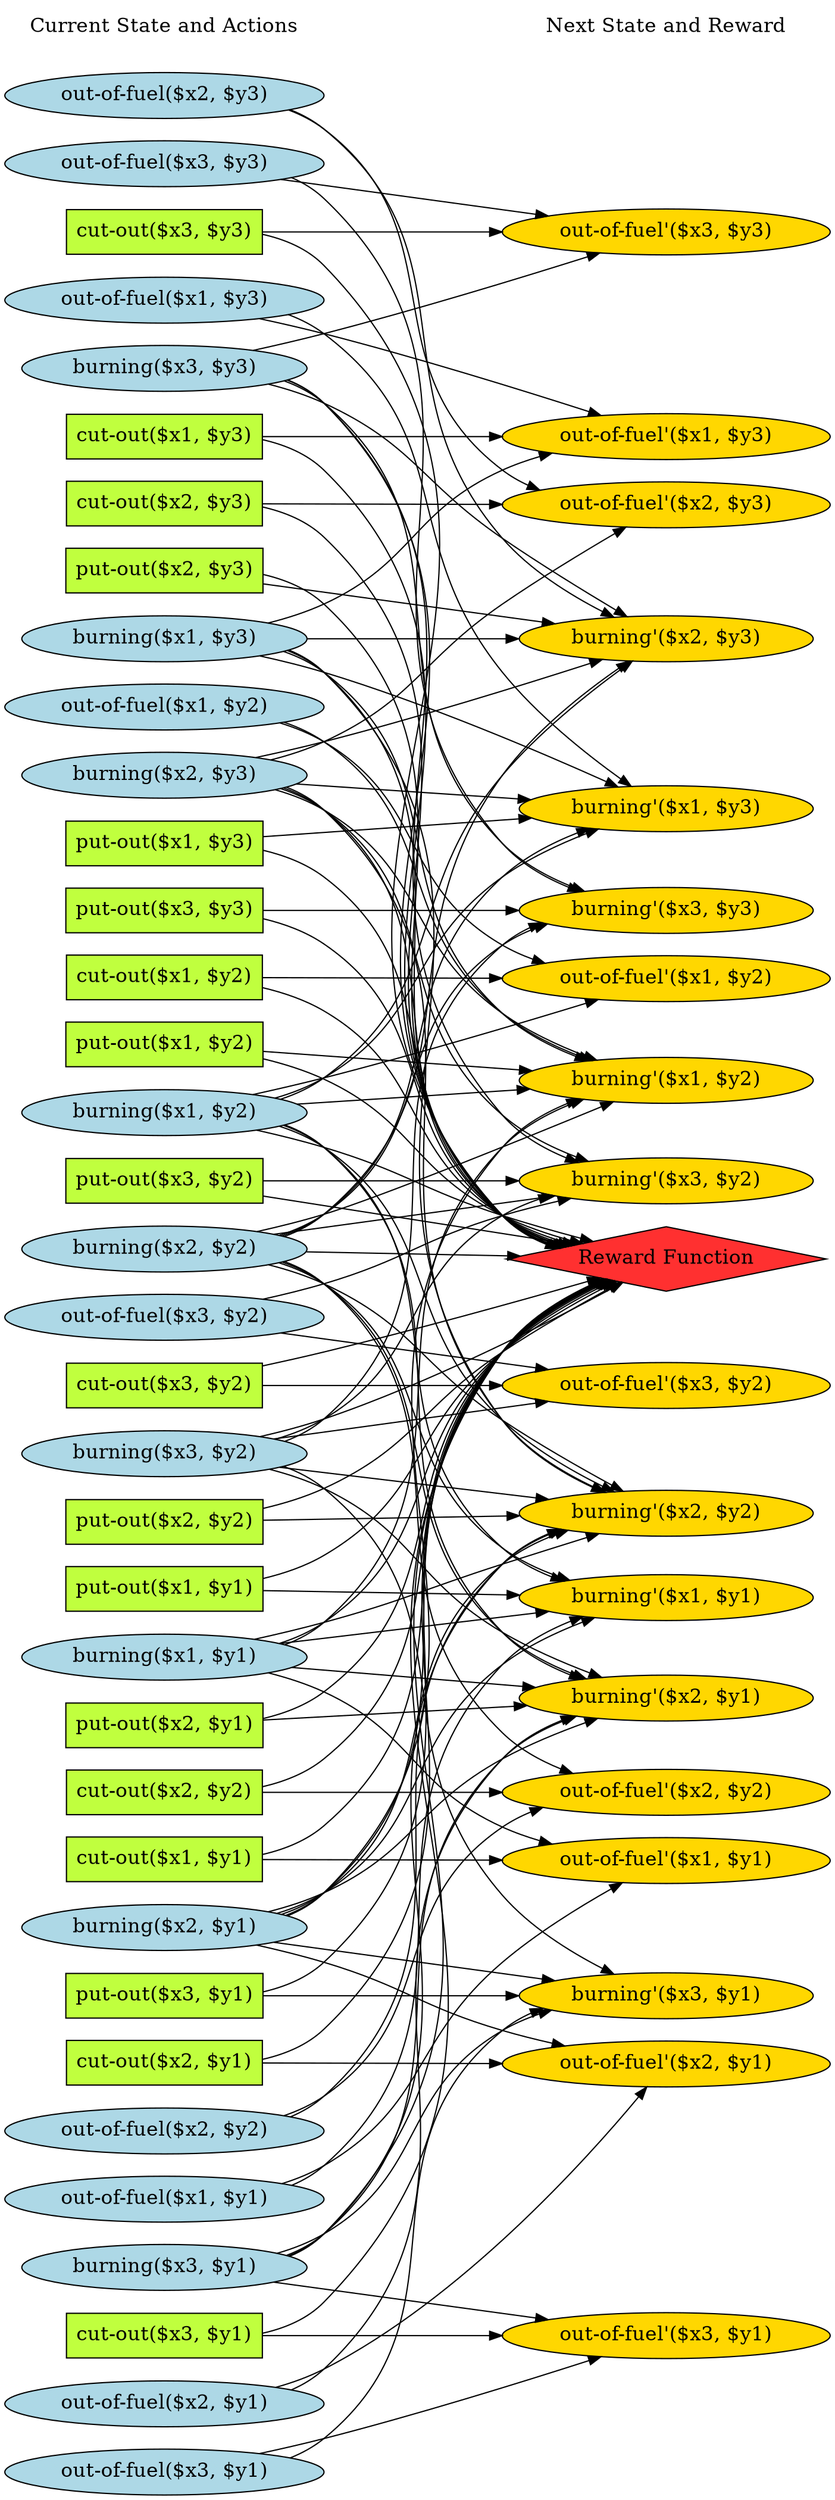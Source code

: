digraph G {
	graph [bb="0,0,615.79,1987.4",
		fontname=Helvetica,
		fontsize=16,
		rankdir=LR,
		ranksep=2.00,
		ratio=auto,
		size=600
	];
	node [fontsize=16,
		label="\N"
	];
	{
		graph [rank=same];
		"put-out($x1, $y1)"		 [color=black,
			fillcolor=olivedrab1,
			height=0.5,
			pos="108.89,995.38",
			shape=box,
			style=filled,
			width=1.8194];
		"cut-out($x3, $y3)"		 [color=black,
			fillcolor=olivedrab1,
			height=0.5,
			pos="108.89,1752.4",
			shape=box,
			style=filled,
			width=1.8056];
		"put-out($x2, $y2)"		 [color=black,
			fillcolor=olivedrab1,
			height=0.5,
			pos="108.89,887.38",
			shape=box,
			style=filled,
			width=1.8194];
		"out-of-fuel($x1, $y2)"		 [color=black,
			fillcolor=lightblue,
			height=0.51069,
			pos="108.89,181.38",
			shape=ellipse,
			style=filled,
			width=3.0248];
		"out-of-fuel($x2, $y3)"		 [color=black,
			fillcolor=lightblue,
			height=0.51069,
			pos="108.89,126.38",
			shape=ellipse,
			style=filled,
			width=3.0248];
		"burning($x3, $y2)"		 [color=black,
			fillcolor=lightblue,
			height=0.51069,
			pos="108.89,1482.4",
			shape=ellipse,
			style=filled,
			width=2.6517];
		"cut-out($x2, $y2)"		 [color=black,
			fillcolor=olivedrab1,
			height=0.5,
			pos="108.89,724.38",
			shape=box,
			style=filled,
			width=1.8056];
		"put-out($x3, $y3)"		 [color=black,
			fillcolor=olivedrab1,
			height=0.5,
			pos="108.89,1265.4",
			shape=box,
			style=filled,
			width=1.8194];
		"burning($x2, $y1)"		 [color=black,
			fillcolor=lightblue,
			height=0.51069,
			pos="108.89,1103.4",
			shape=ellipse,
			style=filled,
			width=2.6517];
		"cut-out($x1, $y1)"		 [color=black,
			fillcolor=olivedrab1,
			height=0.5,
			pos="108.89,1049.4",
			shape=box,
			style=filled,
			width=1.8056];
		"put-out($x2, $y3)"		 [color=black,
			fillcolor=olivedrab1,
			height=0.5,
			pos="108.89,616.38",
			shape=box,
			style=filled,
			width=1.8194];
		"burning($x1, $y3)"		 [color=black,
			fillcolor=lightblue,
			height=0.51069,
			pos="108.89,236.38",
			shape=ellipse,
			style=filled,
			width=2.6517];
		"out-of-fuel($x1, $y1)"		 [color=black,
			fillcolor=lightblue,
			height=0.51069,
			pos="108.89,833.38",
			shape=ellipse,
			style=filled,
			width=3.0248];
		"burning($x3, $y1)"		 [color=black,
			fillcolor=lightblue,
			height=0.51069,
			pos="108.89,1374.4",
			shape=ellipse,
			style=filled,
			width=2.6517];
		"put-out($x3, $y2)"		 [color=black,
			fillcolor=olivedrab1,
			height=0.5,
			pos="108.89,1211.4",
			shape=box,
			style=filled,
			width=1.8194];
		"cut-out($x2, $y1)"		 [color=black,
			fillcolor=olivedrab1,
			height=0.5,
			pos="108.89,1536.4",
			shape=box,
			style=filled,
			width=1.8056];
		"out-of-fuel($x3, $y3)"		 [color=black,
			fillcolor=lightblue,
			height=0.51069,
			pos="108.89,1860.4",
			shape=ellipse,
			style=filled,
			width=3.0248];
		"burning($x2, $y2)"		 [color=black,
			fillcolor=lightblue,
			height=0.51069,
			pos="108.89,778.38",
			shape=ellipse,
			style=filled,
			width=2.6517];
		"cut-out($x1, $y2)"		 [color=black,
			fillcolor=olivedrab1,
			height=0.5,
			pos="108.89,344.38",
			shape=box,
			style=filled,
			width=1.8056];
		"put-out($x1, $y3)"		 [color=black,
			fillcolor=olivedrab1,
			height=0.5,
			pos="108.89,562.38",
			shape=box,
			style=filled,
			width=1.8194];
		"burning($x1, $y2)"		 [color=black,
			fillcolor=lightblue,
			height=0.51069,
			pos="108.89,453.38",
			shape=ellipse,
			style=filled,
			width=2.6517];
		"cut-out($x3, $y1)"		 [color=black,
			fillcolor=olivedrab1,
			height=0.5,
			pos="108.89,1806.4",
			shape=box,
			style=filled,
			width=1.8056];
		"Current State and Actions"		 [color=black,
			fillcolor=white,
			height=0.5,
			pos="108.89,1969.4",
			shape=plaintext,
			style=bold,
			width=2.5139];
		"cut-out($x1, $y3)"		 [color=black,
			fillcolor=olivedrab1,
			height=0.5,
			pos="108.89,72.385",
			shape=box,
			style=filled,
			width=1.8056];
		"out-of-fuel($x2, $y1)"		 [color=black,
			fillcolor=lightblue,
			height=0.51069,
			pos="108.89,1590.4",
			shape=ellipse,
			style=filled,
			width=3.0248];
		"burning($x2, $y3)"		 [color=black,
			fillcolor=lightblue,
			height=0.51069,
			pos="108.89,398.38",
			shape=ellipse,
			style=filled,
			width=2.6517];
		"put-out($x3, $y1)"		 [color=black,
			fillcolor=olivedrab1,
			height=0.5,
			pos="108.89,1428.4",
			shape=box,
			style=filled,
			width=1.8194];
		"out-of-fuel($x3, $y2)"		 [color=black,
			fillcolor=lightblue,
			height=0.51069,
			pos="108.89,1698.4",
			shape=ellipse,
			style=filled,
			width=3.0248];
		"put-out($x1, $y2)"		 [color=black,
			fillcolor=olivedrab1,
			height=0.5,
			pos="108.89,670.38",
			shape=box,
			style=filled,
			width=1.8194];
		"burning($x1, $y1)"		 [color=black,
			fillcolor=lightblue,
			height=0.51069,
			pos="108.89,941.38",
			shape=ellipse,
			style=filled,
			width=2.6517];
		"cut-out($x3, $y2)"		 [color=black,
			fillcolor=olivedrab1,
			height=0.5,
			pos="108.89,1644.4",
			shape=box,
			style=filled,
			width=1.8056];
		"put-out($x2, $y1)"		 [color=black,
			fillcolor=olivedrab1,
			height=0.5,
			pos="108.89,1157.4",
			shape=box,
			style=filled,
			width=1.8194];
		"out-of-fuel($x1, $y3)"		 [color=black,
			fillcolor=lightblue,
			height=0.51069,
			pos="108.89,18.385",
			shape=ellipse,
			style=filled,
			width=3.0248];
		"out-of-fuel($x2, $y2)"		 [color=black,
			fillcolor=lightblue,
			height=0.51069,
			pos="108.89,508.38",
			shape=ellipse,
			style=filled,
			width=3.0248];
		"burning($x3, $y3)"		 [color=black,
			fillcolor=lightblue,
			height=0.51069,
			pos="108.89,1319.4",
			shape=ellipse,
			style=filled,
			width=2.6517];
		"cut-out($x2, $y3)"		 [color=black,
			fillcolor=olivedrab1,
			height=0.5,
			pos="108.89,290.38",
			shape=box,
			style=filled,
			width=1.8056];
		"out-of-fuel($x3, $y1)"		 [color=black,
			fillcolor=lightblue,
			height=0.51069,
			pos="108.89,1915.4",
			shape=ellipse,
			style=filled,
			width=3.0248];
	}
	{
		graph [rank=same];
		"out-of-fuel'($x3, $y1)"		 [color=black,
			fillcolor=gold1,
			height=0.51069,
			pos="488.79,1806.4",
			shape=ellipse,
			style=filled,
			width=3.0838];
		"burning'($x1, $y1)"		 [color=black,
			fillcolor=gold1,
			height=0.51069,
			pos="488.79,867.38",
			shape=ellipse,
			style=filled,
			width=2.7106];
		"out-of-fuel'($x1, $y3)"		 [color=black,
			fillcolor=gold1,
			height=0.51069,
			pos="488.79,72.385",
			shape=ellipse,
			style=filled,
			width=3.0838];
		"burning'($x3, $y3)"		 [color=black,
			fillcolor=gold1,
			height=0.51069,
			pos="488.79,1319.4",
			shape=ellipse,
			style=filled,
			width=2.7106];
		"Next State and Reward"		 [color=black,
			fillcolor=white,
			height=0.5,
			pos="488.79,1969.4",
			shape=plaintext,
			style=bold,
			width=2.25];
		"Reward Function"		 [color=black,
			fillcolor=firebrick1,
			height=0.72222,
			pos="488.79,999.38",
			shape=diamond,
			style=filled,
			width=3.5278];
		"burning'($x2, $y2)"		 [color=black,
			fillcolor=gold1,
			height=0.51069,
			pos="488.79,790.38",
			shape=ellipse,
			style=filled,
			width=2.7106];
		"out-of-fuel'($x1, $y2)"		 [color=black,
			fillcolor=gold1,
			height=0.51069,
			pos="488.79,344.38",
			shape=ellipse,
			style=filled,
			width=3.0838];
		"burning'($x3, $y2)"		 [color=black,
			fillcolor=gold1,
			height=0.51069,
			pos="488.79,1237.4",
			shape=ellipse,
			style=filled,
			width=2.7106];
		"burning'($x2, $y3)"		 [color=black,
			fillcolor=gold1,
			height=0.51069,
			pos="488.79,454.38",
			shape=ellipse,
			style=filled,
			width=2.7106];
		"out-of-fuel'($x2, $y1)"		 [color=black,
			fillcolor=gold1,
			height=0.51069,
			pos="488.79,1536.4",
			shape=ellipse,
			style=filled,
			width=3.0838];
		"out-of-fuel'($x3, $y3)"		 [color=black,
			fillcolor=gold1,
			height=0.51069,
			pos="488.79,1751.4",
			shape=ellipse,
			style=filled,
			width=3.0838];
		"burning'($x1, $y3)"		 [color=black,
			fillcolor=gold1,
			height=0.51069,
			pos="488.79,399.38",
			shape=ellipse,
			style=filled,
			width=2.7106];
		"out-of-fuel'($x1, $y1)"		 [color=black,
			fillcolor=gold1,
			height=0.51069,
			pos="488.79,937.38",
			shape=ellipse,
			style=filled,
			width=3.0838];
		"burning'($x3, $y1)"		 [color=black,
			fillcolor=gold1,
			height=0.51069,
			pos="488.79,1428.4",
			shape=ellipse,
			style=filled,
			width=2.7106];
		"out-of-fuel'($x2, $y2)"		 [color=black,
			fillcolor=gold1,
			height=0.51069,
			pos="488.79,724.38",
			shape=ellipse,
			style=filled,
			width=3.0838];
		"out-of-fuel'($x2, $y3)"		 [color=black,
			fillcolor=gold1,
			height=0.51069,
			pos="488.79,289.38",
			shape=ellipse,
			style=filled,
			width=3.0838];
		"out-of-fuel'($x3, $y2)"		 [color=black,
			fillcolor=gold1,
			height=0.51069,
			pos="488.79,1644.4",
			shape=ellipse,
			style=filled,
			width=3.0838];
		"burning'($x1, $y2)"		 [color=black,
			fillcolor=gold1,
			height=0.51069,
			pos="488.79,589.38",
			shape=ellipse,
			style=filled,
			width=2.7106];
		"burning'($x2, $y1)"		 [color=black,
			fillcolor=gold1,
			height=0.51069,
			pos="488.79,1129.4",
			shape=ellipse,
			style=filled,
			width=2.7106];
	}
	"put-out($x1, $y1)" -> "burning'($x1, $y1)"	 [color=black,
		pos="e,439.11,883.32 174.49,980.76 188.85,977.08 203.92,972.89 217.79,968.38 283.41,947.07 297.12,934.42 361.79,910.38 383.77,902.21 \
408.12,893.77 429.51,886.54",
		style=solid];
	"put-out($x1, $y1)" -> "Reward Function"	 [pos="e,367.77,998.11 174.43,996.07 224.55,996.6 295.7,997.35 357.53,998.01"];
	"cut-out($x3, $y3)" -> "Reward Function"	 [pos="e,453.81,1018.3 174.05,1748.2 190.16,1744.2 206.15,1737.2 217.79,1725.4 416.92,1522.6 211.72,1343.7 361.79,1102.4 382.32,1069.4 \
417.18,1042.1 445.04,1023.9"];
	"cut-out($x3, $y3)" -> "out-of-fuel'($x3, $y3)"	 [color=black,
		pos="e,377.75,1751.7 174,1752.2 226.87,1752.1 303.34,1751.9 367.56,1751.7",
		style=solid];
	"put-out($x2, $y2)" -> "Reward Function"	 [pos="e,432.37,984.8 174.62,902.59 188.9,906.22 203.91,910.25 217.79,914.38 282.71,933.74 297.12,944.2 361.79,964.38 381.44,970.52 402.98,\
976.7 422.6,982.12"];
	"put-out($x2, $y2)" -> "burning'($x2, $y2)"	 [color=black,
		pos="e,430.94,805.27 174.67,871.27 188.88,867.71 203.85,863.94 217.79,860.38 287.15,842.72 366.42,822.12 421.03,807.86",
		style=solid];
	"out-of-fuel($x1, $y2)" -> "out-of-fuel'($x1, $y2)"	 [color=black,
		pos="e,407.49,331.85 180.08,195.4 192.94,199.13 206.01,203.74 217.79,209.38 289.71,243.81 289.28,283.23 361.79,316.38 373.05,321.53 385.31,\
325.76 397.62,329.23",
		style=solid];
	"out-of-fuel($x1, $y2)" -> "burning'($x1, $y2)"	 [color=black,
		pos="e,461.85,571.68 189.55,193.86 199.7,197.73 209.44,202.78 217.79,209.38 325.1,294.21 276.36,374.56 361.79,481.38 388.45,514.73 426.46,\
545.65 453.75,565.79",
		style=solid];
	"out-of-fuel($x2, $y3)" -> "burning'($x2, $y3)"	 [color=black,
		pos="e,402.03,445.82 189.55,138.86 199.7,142.73 209.44,147.78 217.79,154.38 325.1,239.21 253,343.46 361.79,426.38 370.89,433.32 381.37,\
438.6 392.31,442.61",
		style=solid];
	"out-of-fuel($x2, $y3)" -> "out-of-fuel'($x2, $y3)"	 [color=black,
		pos="e,457.56,271.62 175.34,141.02 189.51,144.84 204.29,149.32 217.79,154.38 303.2,186.41 397.27,237.29 448.75,266.59",
		style=solid];
	"burning($x3, $y2)" -> "burning'($x3, $y3)"	 [color=black,
		pos="e,458.4,1336.9 173.94,1468.8 188.54,1465.1 203.85,1460.6 217.79,1455.4 303.88,1423.4 398.43,1371.6 449.65,1342",
		style=solid];
	"burning($x3, $y2)" -> "Reward Function"	 [pos="e,456.04,1018.7 188.5,1472.1 199.16,1468.1 209.33,1462.7 217.79,1455.4 345.81,1344.4 261.09,1238.7 361.79,1102.4 385.12,1070.8 420.25,\
1043.2 447.49,1024.5"];
	"burning($x3, $y2)" -> "burning'($x2, $y2)"	 [color=black,
		pos="e,421.24,803.71 190.67,1472.8 200.77,1468.7 210.2,1463.1 217.79,1455.4 414.78,1255.4 178.48,1053 361.79,840.38 374.87,825.21 393.18,\
814.6 411.8,807.2",
		style=solid];
	"burning($x3, $y2)" -> "burning'($x3, $y2)"	 [color=black,
		pos="e,438.49,1253.2 182.54,1470.6 194.83,1466.9 207.06,1461.9 217.79,1455.4 300.39,1405.2 283.65,1349.3 361.79,1292.4 382.05,1277.6 \
406.89,1265.7 429.14,1256.8",
		style=solid];
	"burning($x3, $y2)" -> "burning'($x3, $y1)"	 [color=black,
		pos="e,410.6,1439.4 185.91,1471.5 247.9,1462.7 335.51,1450.1 400.39,1440.9",
		style=solid];
	"burning($x3, $y2)" -> "out-of-fuel'($x3, $y2)"	 [color=black,
		pos="e,457.59,1626.5 173.93,1496 188.53,1499.7 203.84,1504.2 217.79,1509.4 303.34,1541 397.36,1592.1 448.8,1621.5",
		style=solid];
	"burning($x3, $y2)" -> "burning'($x2, $y1)"	 [color=black,
		pos="e,452,1146.5 186.19,1471.4 197.48,1467.6 208.43,1462.4 217.79,1455.4 318.92,1379.7 274.28,1301.5 361.79,1210.4 385.16,1186.1 417.19,\
1165.6 443.11,1151.3",
		style=solid];
	"cut-out($x2, $y2)" -> "Reward Function"	 [pos="e,414.88,988.39 173.98,732.34 189.28,736.34 204.9,742.36 217.79,751.38 311.4,816.92 269.03,897.65 361.79,964.38 374.56,973.58 389.66,\
980.35 404.88,985.35"];
	"cut-out($x2, $y2)" -> "out-of-fuel'($x2, $y2)"	 [color=black,
		pos="e,377.75,724.38 174,724.38 226.87,724.38 303.34,724.38 367.56,724.38",
		style=solid];
	"put-out($x3, $y3)" -> "burning'($x3, $y3)"	 [color=black,
		pos="e,410.46,1308.3 174.43,1274.6 236.71,1283.5 331.47,1297 400.48,1306.9",
		style=solid];
	"put-out($x3, $y3)" -> "Reward Function"	 [pos="e,461.27,1020.2 174.4,1254.9 189.21,1251 204.49,1245.7 217.79,1238.4 295,1196.1 295.67,1160.5 361.79,1102.4 392.04,1075.8 427.68,\
1046.9 453.32,1026.5"];
	"burning($x2, $y1)" -> "burning'($x1, $y1)"	 [color=black,
		pos="e,425.81,881.45 182.59,1091.7 194.87,1087.9 207.09,1083 217.79,1076.4 301.02,1025.3 280.77,964.93 361.79,910.38 378.12,899.39 397.52,\
890.95 416.15,884.59",
		style=solid];
	"burning($x2, $y1)" -> "Reward Function"	 [pos="e,436.17,1014.6 168.78,1089 184.71,1085 201.93,1080.6 217.79,1076.4 289.6,1057.2 371.67,1033.5 426.3,1017.5"];
	"burning($x2, $y1)" -> "burning'($x2, $y2)"	 [color=black,
		pos="e,428.99,804.99 185.81,1092.4 197.21,1088.5 208.3,1083.4 217.79,1076.4 316.78,1003.6 267.84,919.57 361.79,840.38 378.41,826.37 399.44,\
815.96 419.54,808.38",
		style=solid];
	"burning($x2, $y1)" -> "out-of-fuel'($x2, $y1)"	 [color=black,
		pos="e,449.37,1519.2 188.03,1113.8 198.82,1117.8 209.15,1123.1 217.79,1130.4 338.68,1232.1 259.01,1335.4 361.79,1455.4 383.28,1480.5 \
414.46,1500.6 440.43,1514.5",
		style=solid];
	"burning($x2, $y1)" -> "burning'($x3, $y1)"	 [color=black,
		pos="e,453.55,1411.1 185.01,1114.5 196.63,1118.3 208,1123.5 217.79,1130.4 312.09,1196.9 279.75,1265.3 361.79,1346.4 386.19,1370.5 418.77,\
1391.5 444.68,1406.2",
		style=solid];
	"burning($x2, $y1)" -> "burning'($x1, $y2)"	 [color=black,
		pos="e,459.89,607.11 188.66,1093.3 199.3,1089.3 209.42,1083.8 217.79,1076.4 352.49,956.7 258.17,844.81 361.79,697.38 386.04,662.89 423.74,\
632.53 451.59,612.86",
		style=solid];
	"burning($x2, $y1)" -> "burning'($x2, $y1)"	 [color=black,
		pos="e,396.68,1123.1 198.97,1109.5 255.28,1113.4 328.21,1118.4 386.69,1122.4",
		style=solid];
	"cut-out($x1, $y1)" -> "Reward Function"	 [pos="e,410.96,1009.6 174,1040.9 236.42,1032.6 331.74,1020 400.94,1010.9"];
	"cut-out($x1, $y1)" -> "out-of-fuel'($x1, $y1)"	 [color=black,
		pos="e,413.95,950.99 173.92,1034.9 188.45,1031.2 203.74,1026.9 217.79,1022.4 283.41,1001.1 295.81,984.58 361.79,964.38 375.35,960.24 \
389.91,956.49 404.16,953.19",
		style=solid];
	"put-out($x2, $y3)" -> "Reward Function"	 [pos="e,410.54,989.29 174.57,622.69 190.03,626.72 205.58,633.16 217.79,643.38 337.67,743.78 243.21,862.46 361.79,964.38 372.98,974 386.61,\
981 400.72,986.07"];
	"put-out($x2, $y3)" -> "burning'($x2, $y3)"	 [color=black,
		pos="e,457.99,472.01 174.49,602.66 188.93,598.93 204.03,594.48 217.79,589.38 303.57,557.64 397.87,506.44 449.21,477.06",
		style=solid];
	"burning($x1, $y3)" -> "out-of-fuel'($x1, $y3)"	 [color=black,
		pos="e,457.97,90.067 172.22,222.62 187.33,218.62 203.3,213.84 217.79,208.38 303.51,176.09 397.84,124.62 449.2,95.132",
		style=solid];
	"burning($x1, $y3)" -> "Reward Function"	 [pos="e,405.33,990.3 191.13,245.89 201.1,250 210.37,255.65 217.79,263.38 437.85,493.03 144.7,731.93 361.79,964.38 371.14,974.4 383.09,\
981.64 395.88,986.85"];
	"burning($x1, $y3)" -> "burning'($x2, $y2)"	 [color=black,
		pos="e,410.57,779.35 190,246.26 200.26,250.3 209.92,255.83 217.79,263.38 380.99,419.92 202.95,590.43 361.79,751.38 372.61,762.35 386.44,\
770.24 400.96,775.92",
		style=solid];
	"burning($x1, $y3)" -> "burning'($x2, $y3)"	 [color=black,
		pos="e,406.96,444.32 182.54,248.16 194.83,251.92 207.06,256.87 217.79,263.38 300.39,313.6 278.53,377.27 361.79,426.38 372.6,432.76 384.72,\
437.69 397.05,441.5",
		style=solid];
	"burning($x1, $y3)" -> "burning'($x1, $y3)"	 [color=black,
		pos="e,411.79,387.96 178.1,249.07 191.6,252.79 205.41,257.49 217.79,263.38 290.02,297.77 289.11,337.96 361.79,371.38 374.32,377.15 388.11,\
381.76 401.83,385.44",
		style=solid];
	"burning($x1, $y3)" -> "burning'($x1, $y2)"	 [color=black,
		pos="e,462.78,571.29 185.04,247.48 196.65,251.32 208.02,256.47 217.79,263.38 312.56,330.49 284.96,394.31 361.79,481.38 390,513.36 427.7,\
544.45 454.49,565",
		style=solid];
	"out-of-fuel($x1, $y1)" -> "burning'($x1, $y1)"	 [color=black,
		pos="e,400.23,859.51 205.25,841.96 261.77,847.05 333.23,853.48 390.14,858.6",
		style=solid];
	"out-of-fuel($x1, $y1)" -> "out-of-fuel'($x1, $y1)"	 [color=black,
		pos="e,433.63,921.38 171.61,848.46 186.73,852.26 202.87,856.39 217.79,860.38 288.49,879.31 369.14,902.52 423.75,918.48",
		style=solid];
	"burning($x3, $y1)" -> "out-of-fuel'($x3, $y1)"	 [color=black,
		pos="e,394.31,1796.7 188.65,1384.5 199.29,1388.5 209.41,1394 217.79,1401.4 351.97,1520.4 226.04,1661.2 361.79,1778.4 368.7,1784.4 376.61,\
1789.1 385.01,1792.9",
		style=solid];
	"burning($x3, $y1)" -> "Reward Function"	 [pos="e,458.01,1019.1 184.8,1363.1 196.57,1359.1 208.05,1353.7 217.79,1346.4 318.35,1270.6 279.77,1197.9 361.79,1102.4 387.61,1072.3 422.98,\
1044.3 449.67,1025"];
	"burning($x3, $y1)" -> "burning'($x2, $y2)"	 [color=black,
		pos="e,422.36,803.9 189,1364.2 199.66,1360.1 209.69,1354.3 217.79,1346.4 385.04,1183 204.97,1013.8 361.79,840.38 375.36,825.38 394.03,\
814.81 412.84,807.39",
		style=solid];
	"burning($x3, $y1)" -> "burning'($x3, $y1)"	 [color=black,
		pos="e,410.6,1417.4 185.91,1385.2 247.9,1394.1 335.51,1406.6 400.39,1415.9",
		style=solid];
	"burning($x3, $y1)" -> "burning'($x2, $y1)"	 [color=black,
		pos="e,457.19,1146.9 179.23,1361.9 192.5,1358 205.94,1352.9 217.79,1346.4 294.82,1303.8 292.47,1264.6 361.79,1210.4 389.45,1188.7 423,\
1167.4 448.52,1152",
		style=solid];
	"put-out($x3, $y2)" -> "Reward Function"	 [pos="e,463.55,1020.5 174.49,1199.2 189.07,1195.4 204.23,1190.5 217.79,1184.4 311.34,1142.3 407.24,1067.5 455.64,1027.1"];
	"put-out($x3, $y2)" -> "burning'($x3, $y2)"	 [color=black,
		pos="e,396.97,1231.1 174.43,1215.8 232.68,1219.8 319.32,1225.8 386.75,1230.4",
		style=solid];
	"cut-out($x2, $y1)" -> "Reward Function"	 [pos="e,455.36,1018.6 174.03,1531 189.86,1527 205.72,1520.4 217.79,1509.4 359.75,1380.3 251.43,1259.4 361.79,1102.4 384.3,1070.4 419.33,\
1042.8 446.75,1024.3"];
	"cut-out($x2, $y1)" -> "out-of-fuel'($x2, $y1)"	 [color=black,
		pos="e,377.75,1536.4 174,1536.4 226.87,1536.4 303.34,1536.4 367.56,1536.4",
		style=solid];
	"out-of-fuel($x3, $y3)" -> "burning'($x3, $y3)"	 [color=black,
		pos="e,448.56,1336.2 193.56,1848.7 202.44,1844.9 210.78,1839.9 217.79,1833.4 366.27,1695.9 238.05,1561.5 361.79,1401.4 382.06,1375.2 \
413.23,1354.8 439.5,1340.9",
		style=solid];
	"out-of-fuel($x3, $y3)" -> "out-of-fuel'($x3, $y3)"	 [color=black,
		pos="e,416.37,1765.4 174.13,1845.6 188.58,1841.9 203.78,1837.7 217.79,1833.4 283.05,1813.1 296.27,1798.8 361.79,1779.4 376.15,1775.1 \
391.6,1771.2 406.6,1767.7",
		style=solid];
	"burning($x2, $y2)" -> "burning'($x1, $y1)"	 [color=black,
		pos="e,427.08,853.09 170.19,792.59 237.46,808.43 346.16,834.03 417.3,850.78",
		style=solid];
	"burning($x2, $y2)" -> "burning'($x3, $y3)"	 [color=black,
		pos="e,428.06,1305 188.54,788.63 199.32,792.79 209.51,798.52 217.79,806.38 372.45,953.39 219.19,1105.7 361.79,1264.4 376.87,1281.2 397.99,\
1293.1 418.63,1301.4",
		style=solid];
	"burning($x2, $y2)" -> "Reward Function"	 [pos="e,418.86,987.65 180.76,790.51 193.63,794.43 206.52,799.59 217.79,806.38 299.14,855.46 280.86,914.62 361.79,964.38 376.04,973.15 \
392.53,979.77 408.79,984.75"];
	"burning($x2, $y2)" -> "burning'($x2, $y2)"	 [color=black,
		pos="e,392.5,787.36 203.31,781.35 257.52,783.07 325.98,785.25 382.16,787.03",
		style=solid];
	"burning($x2, $y2)" -> "burning'($x3, $y2)"	 [color=black,
		pos="e,449.44,1220.5 187.12,788.97 198.29,793.07 208.97,798.69 217.79,806.38 344.56,916.94 254.09,1027.2 361.79,1156.4 383.01,1181.8 \
414.34,1202 440.45,1215.9",
		style=solid];
	"burning($x2, $y2)" -> "burning'($x2, $y3)"	 [color=black,
		pos="e,463.72,472.52 183.8,766.99 195.75,763.19 207.55,758.13 217.79,751.38 305.98,693.29 289.3,639.17 361.79,562.38 391.24,531.19 429.05,\
499.75 455.54,478.9",
		style=solid];
	"burning($x2, $y2)" -> "burning'($x1, $y3)"	 [color=black,
		pos="e,400.86,407.49 188.02,767.95 198.81,764.01 209.14,758.65 217.79,751.38 338.43,650 239.82,527.16 361.79,427.38 370.51,420.25 380.66,\
414.84 391.35,410.75",
		style=solid];
	"burning($x2, $y2)" -> "out-of-fuel'($x2, $y2)"	 [color=black,
		pos="e,404.01,736.36 185.91,767.52 245.86,758.96 329.75,746.97 393.89,737.8",
		style=solid];
	"burning($x2, $y2)" -> "burning'($x1, $y2)"	 [color=black,
		pos="e,463.78,607.16 175.65,765.22 189.81,761.48 204.5,756.89 217.79,751.38 309.26,713.48 406.45,648.12 455.48,613.13",
		style=solid];
	"burning($x2, $y2)" -> "burning'($x2, $y1)"	 [color=black,
		pos="e,458.64,1111.8 184.33,789.78 196.22,793.76 207.86,799.14 217.79,806.38 314.58,877.06 280.62,946.21 361.79,1034.4 387.88,1062.7 \
423.32,1088.6 449.97,1106.2",
		style=solid];
	"cut-out($x1, $y2)" -> "Reward Function"	 [pos="e,406.31,990.2 173.96,348.7 190.07,352.69 206.09,359.6 217.79,371.38 408.9,563.83 173.17,769.49 361.79,964.38 371.44,974.36 383.68,\
981.57 396.71,986.76"];
	"cut-out($x1, $y2)" -> "out-of-fuel'($x1, $y2)"	 [color=black,
		pos="e,377.75,344.38 174,344.38 226.87,344.38 303.34,344.38 367.56,344.38",
		style=solid];
	"put-out($x1, $y3)" -> "Reward Function"	 [pos="e,409.42,989.62 174.4,568.08 190.04,572.11 205.72,578.7 217.79,589.38 351.46,707.73 229.65,844.33 361.79,964.38 372.57,974.18 385.87,\
981.27 399.75,986.39"];
	"put-out($x1, $y3)" -> "burning'($x1, $y3)"	 [color=black,
		pos="e,411.79,410.81 174.4,550.69 189.06,546.83 204.28,541.82 217.79,535.38 290.02,500.99 289.11,460.81 361.79,427.38 374.32,421.62 388.11,\
417.01 401.83,413.33",
		style=solid];
	"burning($x1, $y2)" -> "burning'($x1, $y1)"	 [color=black,
		pos="e,425.51,853.38 187.02,464.08 198.2,468.17 208.91,473.75 217.79,481.38 341.01,587.28 245.36,704.07 361.79,817.38 376.79,831.98 396.58,\
842.47 416.01,849.95",
		style=solid];
	"burning($x1, $y2)" -> "Reward Function"	 [pos="e,407.43,989.94 188.64,463.52 199.41,467.7 209.57,473.46 217.79,481.38 379,636.92 201.91,807.49 361.79,964.38 371.83,974.24 384.39,\
981.37 397.66,986.53"];
	"burning($x1, $y2)" -> "burning'($x2, $y2)"	 [color=black,
		pos="e,414.98,778.23 185.63,464.46 197.18,468.49 208.36,473.96 217.79,481.38 324.61,565.56 256.94,664.76 361.79,751.38 374.36,761.77 \
389.69,769.4 405.27,775",
		style=solid];
	"burning($x1, $y2)" -> "out-of-fuel'($x1, $y2)"	 [color=black,
		pos="e,416.72,358.43 169.27,439.1 185.12,434.98 202.18,430.27 217.79,425.38 282.87,405.02 296.36,391.6 361.79,372.38 376.25,368.14 391.81,\
364.19 406.9,360.68",
		style=solid];
	"burning($x1, $y2)" -> "burning'($x2, $y3)"	 [color=black,
		pos="e,390.9,454.13 204.77,453.64 258.28,453.78 325.31,453.95 380.7,454.1",
		style=solid];
	"burning($x1, $y2)" -> "burning'($x1, $y3)"	 [color=black,
		pos="e,410.6,410.42 185.91,442.52 247.9,433.66 335.51,421.15 400.39,411.87",
		style=solid];
	"burning($x1, $y2)" -> "burning'($x1, $y2)"	 [color=black,
		pos="e,449.9,572.46 169.93,467.53 185.62,471.61 202.44,476.34 217.79,481.38 297.43,507.53 387.34,545.19 440.69,568.43",
		style=solid];
	"burning($x1, $y2)" -> "burning'($x2, $y1)"	 [color=black,
		pos="e,453.77,1112.2 189.16,463.38 199.8,467.58 209.78,473.38 217.79,481.38 397.45,660.9 220.54,823.31 361.79,1034.4 382.69,1065.6 417.36,\
1090.6 445.05,1107.2",
		style=solid];
	"cut-out($x3, $y1)" -> "out-of-fuel'($x3, $y1)"	 [color=black,
		pos="e,377.75,1806.4 174,1806.4 226.87,1806.4 303.34,1806.4 367.56,1806.4",
		style=solid];
	"cut-out($x3, $y1)" -> "Reward Function"	 [pos="e,453.66,1018.2 173.9,1802.4 190.11,1798.4 206.19,1791.4 217.79,1779.4 431.4,1558 201.65,1365 361.79,1102.4 382.03,1069.2 416.92,\
1041.9 444.86,1023.8"];
	"Current State and Actions" -> "Next State and Reward"	 [color=black,
		pos="e,407.56,1969.4 199.45,1969.4 259.18,1969.4 337.44,1969.4 397.35,1969.4",
		style=invis];
	"cut-out($x1, $y3)" -> "out-of-fuel'($x1, $y3)"	 [color=black,
		pos="e,377.75,72.385 174,72.385 226.87,72.385 303.34,72.385 367.56,72.385",
		style=solid];
	"cut-out($x1, $y3)" -> "Reward Function"	 [pos="e,404.65,990.52 173.98,76.008 190.29,79.966 206.4,87.039 217.79,99.385 482.1,385.8 101.19,674.59 361.79,964.38 370.8,974.41 382.41,\
981.66 394.93,986.9"];
	"out-of-fuel($x2, $y1)" -> "out-of-fuel'($x2, $y1)"	 [color=black,
		pos="e,404.07,1548.3 192.82,1578.5 252.2,1570 332.23,1558.6 393.94,1549.8",
		style=solid];
	"out-of-fuel($x2, $y1)" -> "burning'($x2, $y1)"	 [color=black,
		pos="e,449.42,1146.2 192.61,1578.5 201.76,1574.7 210.42,1569.8 217.79,1563.4 345.81,1452.4 253.49,1340.7 361.79,1210.4 382.98,1184.9 \
414.3,1164.7 440.42,1150.9",
		style=solid];
	"burning($x2, $y3)" -> "Reward Function"	 [pos="e,406.85,990.09 189.11,408.43 199.76,412.62 209.75,418.41 217.79,426.38 393.48,600.75 187.59,788.53 361.79,964.38 371.62,974.31 \
384.02,981.49 397.16,986.67"];
	"burning($x2, $y3)" -> "burning'($x2, $y2)"	 [color=black,
		pos="e,413.38,778.64 186.66,409.08 197.95,413.16 208.79,418.75 217.79,426.38 338.24,528.62 243.74,646.39 361.79,751.38 373.76,762.03 \
388.6,769.78 403.85,775.4",
		style=solid];
	"burning($x2, $y3)" -> "burning'($x3, $y2)"	 [color=black,
		pos="e,445.63,1220.8 190.14,408.18 200.51,412.41 210.16,418.29 217.79,426.38 444.61,667.04 175.85,882.91 361.79,1156.4 379.97,1183.1 \
410.21,1203 436.51,1216.4",
		style=solid];
	"burning($x2, $y3)" -> "burning'($x2, $y3)"	 [color=black,
		pos="e,411.53,443.08 185.01,409.52 247.32,418.75 335.98,431.89 401.26,441.56",
		style=solid];
	"burning($x2, $y3)" -> "burning'($x1, $y3)"	 [color=black,
		pos="e,390.9,399.13 204.77,398.64 258.28,398.78 325.31,398.95 380.7,399.1",
		style=solid];
	"burning($x2, $y3)" -> "out-of-fuel'($x2, $y3)"	 [color=black,
		pos="e,416.37,303.43 171,384.38 186.37,380.5 202.76,376.07 217.79,371.38 283.05,351.06 296.27,336.85 361.79,317.38 376.15,313.12 391.6,\
309.17 406.6,305.67",
		style=solid];
	"burning($x2, $y3)" -> "burning'($x1, $y2)"	 [color=black,
		pos="e,463.77,571.57 174.23,411.83 188.82,415.77 204.06,420.6 217.79,426.38 309.19,464.87 406.41,530.49 455.47,565.59",
		style=solid];
	"put-out($x3, $y1)" -> "Reward Function"	 [pos="e,456.81,1018.9 174.66,1421.8 190.03,1417.7 205.51,1411.4 217.79,1401.4 332.15,1308.2 270.52,1218.3 361.79,1102.4 386.16,1071.4 \
421.36,1043.7 448.36,1024.8"];
	"put-out($x3, $y1)" -> "burning'($x3, $y1)"	 [color=black,
		pos="e,390.88,1428.4 174.43,1428.4 230.97,1428.4 314.27,1428.4 380.78,1428.4",
		style=solid];
	"out-of-fuel($x3, $y2)" -> "burning'($x3, $y2)"	 [color=black,
		pos="e,429.26,1252.1 192.76,1686.6 201.89,1682.8 210.5,1677.9 217.79,1671.4 352.49,1551.7 237.5,1422.9 361.79,1292.4 377.49,1275.9 398.99,\
1264.1 419.78,1255.7",
		style=solid];
	"out-of-fuel($x3, $y2)" -> "out-of-fuel'($x3, $y2)"	 [color=black,
		pos="e,404.07,1656.3 192.82,1686.5 252.2,1678 332.23,1666.6 393.94,1657.8",
		style=solid];
	"put-out($x1, $y2)" -> "Reward Function"	 [pos="e,412.46,988.95 174.63,677.46 189.91,681.48 205.36,687.73 217.79,697.38 324.24,780.12 256.41,880.28 361.79,964.38 373.73,973.91 \
388.09,980.85 402.78,985.9"];
	"put-out($x1, $y2)" -> "burning'($x1, $y2)"	 [color=black,
		pos="e,423.52,603.16 174.43,656.55 240.73,642.34 343.83,620.24 413.49,605.31",
		style=solid];
	"burning($x1, $y1)" -> "burning'($x1, $y1)"	 [color=black,
		pos="e,420.49,880.56 176.58,928.33 242.02,915.51 341.73,895.99 410.57,882.51",
		style=solid];
	"burning($x1, $y1)" -> "Reward Function"	 [pos="e,415.67,988.32 184.1,952.77 247.89,962.56 339.76,976.67 405.73,986.79"];
	"burning($x1, $y1)" -> "burning'($x2, $y2)"	 [color=black,
		pos="e,443.62,806.71 173.97,927.92 188.57,924.15 203.87,919.62 217.79,914.38 285.13,889.04 296.27,870.13 361.79,840.38 385.23,829.74 \
411.64,819.07 434.2,810.33",
		style=solid];
	"burning($x1, $y1)" -> "out-of-fuel'($x1, $y1)"	 [color=black,
		pos="e,377.87,938.55 204.28,940.39 253.77,939.86 314.93,939.21 367.76,938.66",
		style=solid];
	"burning($x1, $y1)" -> "burning'($x1, $y2)"	 [color=black,
		pos="e,462.79,607.49 185.02,930.27 196.64,926.44 208.01,921.29 217.79,914.38 312.32,847.6 285.12,784.1 361.79,697.38 390.03,665.44 427.73,\
634.34 454.51,613.78",
		style=solid];
	"burning($x1, $y1)" -> "burning'($x2, $y1)"	 [color=black,
		pos="e,463.4,1111.5 175.64,954.58 189.8,958.32 204.49,962.9 217.79,968.38 308.92,1006 405.89,1070.7 455.07,1105.5",
		style=solid];
	"cut-out($x3, $y2)" -> "Reward Function"	 [pos="e,454.5,1018.4 173.98,1639.7 189.99,1635.7 205.96,1628.9 217.79,1617.4 388.14,1451.6 231.73,1301.3 361.79,1102.4 383.14,1069.7 418.1,\
1042.3 445.79,1024"];
	"cut-out($x3, $y2)" -> "out-of-fuel'($x3, $y2)"	 [color=black,
		pos="e,377.75,1644.4 174,1644.4 226.87,1644.4 303.34,1644.4 367.56,1644.4",
		style=solid];
	"put-out($x2, $y1)" -> "Reward Function"	 [pos="e,454.25,1018.5 174.45,1143.5 188.88,1139.8 204,1135.4 217.79,1130.4 301.17,1100.1 393.08,1052.1 445.29,1023.4"];
	"put-out($x2, $y1)" -> "burning'($x2, $y1)"	 [color=black,
		pos="e,397.68,1136.1 174.43,1152.6 232.88,1148.3 319.92,1141.8 387.44,1136.8",
		style=solid];
	"out-of-fuel($x1, $y3)" -> "out-of-fuel'($x1, $y3)"	 [color=black,
		pos="e,404.07,60.422 192.82,30.235 252.2,38.72 332.23,50.155 393.94,58.974",
		style=solid];
	"out-of-fuel($x1, $y3)" -> "burning'($x1, $y3)"	 [color=black,
		pos="e,400.84,391.31 192.16,30.392 201.44,34.152 210.26,39.04 217.79,45.385 338.93,147.43 239.3,270.96 361.79,371.38 370.5,378.53 380.65,\
383.94 391.34,388.04",
		style=solid];
	"out-of-fuel($x2, $y2)" -> "burning'($x2, $y2)"	 [color=black,
		pos="e,417.41,777.72 188.93,520.87 199.18,524.53 209.11,529.27 217.79,535.38 312.09,601.86 269.35,682.34 361.79,751.38 375.36,761.52 \
391.61,769.06 407.86,774.65",
		style=solid];
	"out-of-fuel($x2, $y2)" -> "out-of-fuel'($x2, $y2)"	 [color=black,
		pos="e,467.39,706.06 181.1,522.27 193.6,525.81 206.28,530.14 217.79,535.38 314.49,579.5 413.01,659.1 459.8,699.47",
		style=solid];
	"burning($x3, $y3)" -> "burning'($x3, $y3)"	 [color=black,
		pos="e,390.9,1319.4 204.77,1319.4 258.28,1319.4 325.31,1319.4 380.7,1319.4",
		style=solid];
	"burning($x3, $y3)" -> "Reward Function"	 [pos="e,459.39,1019.5 184.09,1307.9 195.95,1304.1 207.64,1299.1 217.79,1292.4 306.2,1234 288.26,1178.7 361.79,1102.4 389.48,1073.7 424.96,\
1045.3 451.21,1025.6"];
	"burning($x3, $y3)" -> "burning'($x3, $y2)"	 [color=black,
		pos="e,424.02,1251.2 173.15,1305.7 239.53,1291.3 343.81,1268.6 413.93,1253.4",
		style=solid];
	"burning($x3, $y3)" -> "burning'($x2, $y3)"	 [color=black,
		pos="e,457.45,471.94 191.19,1309.9 201.15,1305.8 210.4,1300.2 217.79,1292.4 445.65,1052.7 195.05,847.97 361.79,562.38 382.79,526.42 420.24,\
496.64 448.88,477.52",
		style=solid];
	"burning($x3, $y3)" -> "out-of-fuel'($x3, $y3)"	 [color=black,
		pos="e,448.8,1734.2 186.66,1330.1 197.95,1334.2 208.78,1339.8 217.79,1347.4 337.98,1449.3 258.87,1552.1 361.79,1671.4 383.13,1696.1 414.03,\
1715.9 439.89,1729.6",
		style=solid];
	"cut-out($x2, $y3)" -> "Reward Function"	 [pos="e,405.8,990.26 174.11,294.55 190.22,298.54 206.2,305.49 217.79,317.38 423.35,528.4 158.96,750.74 361.79,964.38 371.29,974.39 383.37,\
981.61 396.28,986.82"];
	"cut-out($x2, $y3)" -> "out-of-fuel'($x2, $y3)"	 [color=black,
		pos="e,377.75,289.68 174,290.22 226.87,290.08 303.34,289.87 367.56,289.7",
		style=solid];
	"out-of-fuel($x3, $y1)" -> "out-of-fuel'($x3, $y1)"	 [color=black,
		pos="e,435.94,1822.6 170.21,1900.2 185.74,1896.1 202.41,1891.7 217.79,1887.4 289.56,1867.3 371.47,1842.5 426.08,1825.6",
		style=solid];
	"out-of-fuel($x3, $y1)" -> "burning'($x3, $y1)"	 [color=black,
		pos="e,448.93,1445.2 191.69,1903.3 201.22,1899.3 210.22,1894.2 217.79,1887.4 351.71,1767.4 248.51,1649 361.79,1509.4 382.6,1483.7 413.78,\
1463.6 439.92,1449.8",
		style=solid];
}
